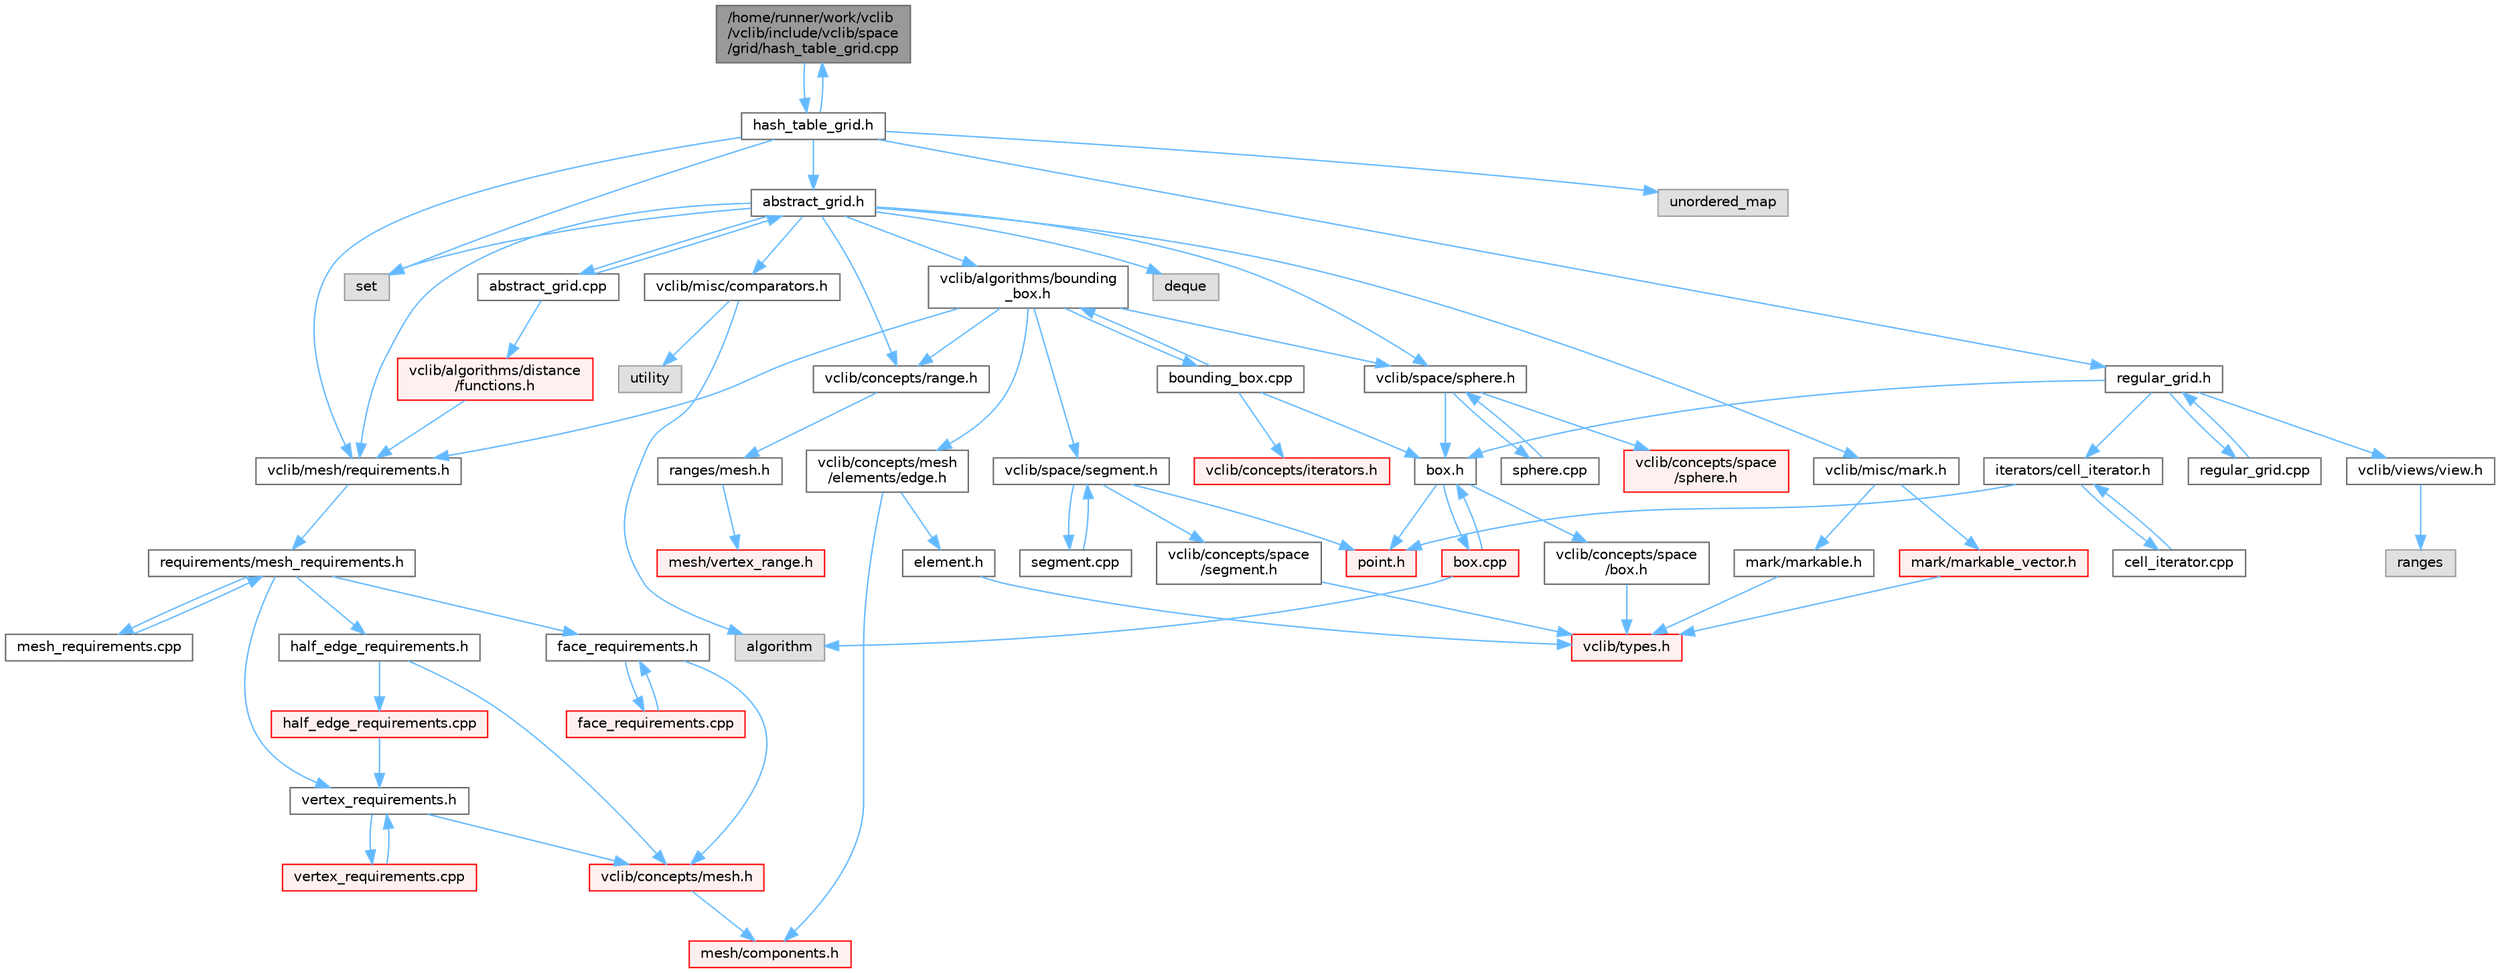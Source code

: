 digraph "/home/runner/work/vclib/vclib/include/vclib/space/grid/hash_table_grid.cpp"
{
 // LATEX_PDF_SIZE
  bgcolor="transparent";
  edge [fontname=Helvetica,fontsize=10,labelfontname=Helvetica,labelfontsize=10];
  node [fontname=Helvetica,fontsize=10,shape=box,height=0.2,width=0.4];
  Node1 [label="/home/runner/work/vclib\l/vclib/include/vclib/space\l/grid/hash_table_grid.cpp",height=0.2,width=0.4,color="gray40", fillcolor="grey60", style="filled", fontcolor="black",tooltip=" "];
  Node1 -> Node2 [color="steelblue1",style="solid"];
  Node2 [label="hash_table_grid.h",height=0.2,width=0.4,color="grey40", fillcolor="white", style="filled",URL="$hash__table__grid_8h.html",tooltip=" "];
  Node2 -> Node3 [color="steelblue1",style="solid"];
  Node3 [label="set",height=0.2,width=0.4,color="grey60", fillcolor="#E0E0E0", style="filled",tooltip=" "];
  Node2 -> Node4 [color="steelblue1",style="solid"];
  Node4 [label="unordered_map",height=0.2,width=0.4,color="grey60", fillcolor="#E0E0E0", style="filled",tooltip=" "];
  Node2 -> Node5 [color="steelblue1",style="solid"];
  Node5 [label="vclib/mesh/requirements.h",height=0.2,width=0.4,color="grey40", fillcolor="white", style="filled",URL="$requirements_8h.html",tooltip=" "];
  Node5 -> Node6 [color="steelblue1",style="solid"];
  Node6 [label="requirements/mesh_requirements.h",height=0.2,width=0.4,color="grey40", fillcolor="white", style="filled",URL="$mesh__requirements_8h.html",tooltip=" "];
  Node6 -> Node7 [color="steelblue1",style="solid"];
  Node7 [label="half_edge_requirements.h",height=0.2,width=0.4,color="grey40", fillcolor="white", style="filled",URL="$half__edge__requirements_8h.html",tooltip=" "];
  Node7 -> Node8 [color="steelblue1",style="solid"];
  Node8 [label="vclib/concepts/mesh.h",height=0.2,width=0.4,color="red", fillcolor="#FFF0F0", style="filled",URL="$concepts_2mesh_8h.html",tooltip=" "];
  Node8 -> Node9 [color="steelblue1",style="solid"];
  Node9 [label="mesh/components.h",height=0.2,width=0.4,color="red", fillcolor="#FFF0F0", style="filled",URL="$concepts_2mesh_2components_8h.html",tooltip=" "];
  Node7 -> Node69 [color="steelblue1",style="solid"];
  Node69 [label="half_edge_requirements.cpp",height=0.2,width=0.4,color="red", fillcolor="#FFF0F0", style="filled",URL="$half__edge__requirements_8cpp.html",tooltip=" "];
  Node69 -> Node70 [color="steelblue1",style="solid"];
  Node70 [label="vertex_requirements.h",height=0.2,width=0.4,color="grey40", fillcolor="white", style="filled",URL="$vertex__requirements_8h.html",tooltip=" "];
  Node70 -> Node8 [color="steelblue1",style="solid"];
  Node70 -> Node71 [color="steelblue1",style="solid"];
  Node71 [label="vertex_requirements.cpp",height=0.2,width=0.4,color="red", fillcolor="#FFF0F0", style="filled",URL="$vertex__requirements_8cpp.html",tooltip=" "];
  Node71 -> Node70 [color="steelblue1",style="solid"];
  Node6 -> Node150 [color="steelblue1",style="solid"];
  Node150 [label="face_requirements.h",height=0.2,width=0.4,color="grey40", fillcolor="white", style="filled",URL="$face__requirements_8h.html",tooltip=" "];
  Node150 -> Node8 [color="steelblue1",style="solid"];
  Node150 -> Node151 [color="steelblue1",style="solid"];
  Node151 [label="face_requirements.cpp",height=0.2,width=0.4,color="red", fillcolor="#FFF0F0", style="filled",URL="$face__requirements_8cpp.html",tooltip=" "];
  Node151 -> Node150 [color="steelblue1",style="solid"];
  Node6 -> Node70 [color="steelblue1",style="solid"];
  Node6 -> Node175 [color="steelblue1",style="solid"];
  Node175 [label="mesh_requirements.cpp",height=0.2,width=0.4,color="grey40", fillcolor="white", style="filled",URL="$mesh__requirements_8cpp.html",tooltip=" "];
  Node175 -> Node6 [color="steelblue1",style="solid"];
  Node2 -> Node176 [color="steelblue1",style="solid"];
  Node176 [label="abstract_grid.h",height=0.2,width=0.4,color="grey40", fillcolor="white", style="filled",URL="$abstract__grid_8h.html",tooltip=" "];
  Node176 -> Node177 [color="steelblue1",style="solid"];
  Node177 [label="deque",height=0.2,width=0.4,color="grey60", fillcolor="#E0E0E0", style="filled",tooltip=" "];
  Node176 -> Node3 [color="steelblue1",style="solid"];
  Node176 -> Node178 [color="steelblue1",style="solid"];
  Node178 [label="vclib/algorithms/bounding\l_box.h",height=0.2,width=0.4,color="grey40", fillcolor="white", style="filled",URL="$algorithms_2bounding__box_8h.html",tooltip=" "];
  Node178 -> Node5 [color="steelblue1",style="solid"];
  Node178 -> Node179 [color="steelblue1",style="solid"];
  Node179 [label="vclib/space/segment.h",height=0.2,width=0.4,color="grey40", fillcolor="white", style="filled",URL="$space_2segment_8h.html",tooltip=" "];
  Node179 -> Node180 [color="steelblue1",style="solid"];
  Node180 [label="vclib/concepts/space\l/segment.h",height=0.2,width=0.4,color="grey40", fillcolor="white", style="filled",URL="$concepts_2space_2segment_8h.html",tooltip=" "];
  Node180 -> Node13 [color="steelblue1",style="solid"];
  Node13 [label="vclib/types.h",height=0.2,width=0.4,color="red", fillcolor="#FFF0F0", style="filled",URL="$types_8h.html",tooltip=" "];
  Node179 -> Node30 [color="steelblue1",style="solid"];
  Node30 [label="point.h",height=0.2,width=0.4,color="red", fillcolor="#FFF0F0", style="filled",URL="$space_2point_8h.html",tooltip=" "];
  Node179 -> Node181 [color="steelblue1",style="solid"];
  Node181 [label="segment.cpp",height=0.2,width=0.4,color="grey40", fillcolor="white", style="filled",URL="$segment_8cpp.html",tooltip=" "];
  Node181 -> Node179 [color="steelblue1",style="solid"];
  Node178 -> Node182 [color="steelblue1",style="solid"];
  Node182 [label="vclib/space/sphere.h",height=0.2,width=0.4,color="grey40", fillcolor="white", style="filled",URL="$space_2sphere_8h.html",tooltip=" "];
  Node182 -> Node183 [color="steelblue1",style="solid"];
  Node183 [label="vclib/concepts/space\l/sphere.h",height=0.2,width=0.4,color="red", fillcolor="#FFF0F0", style="filled",URL="$concepts_2space_2sphere_8h.html",tooltip=" "];
  Node182 -> Node184 [color="steelblue1",style="solid"];
  Node184 [label="box.h",height=0.2,width=0.4,color="grey40", fillcolor="white", style="filled",URL="$space_2box_8h.html",tooltip=" "];
  Node184 -> Node185 [color="steelblue1",style="solid"];
  Node185 [label="vclib/concepts/space\l/box.h",height=0.2,width=0.4,color="grey40", fillcolor="white", style="filled",URL="$concepts_2space_2box_8h.html",tooltip=" "];
  Node185 -> Node13 [color="steelblue1",style="solid"];
  Node184 -> Node30 [color="steelblue1",style="solid"];
  Node184 -> Node186 [color="steelblue1",style="solid"];
  Node186 [label="box.cpp",height=0.2,width=0.4,color="red", fillcolor="#FFF0F0", style="filled",URL="$box_8cpp.html",tooltip=" "];
  Node186 -> Node184 [color="steelblue1",style="solid"];
  Node186 -> Node90 [color="steelblue1",style="solid"];
  Node90 [label="algorithm",height=0.2,width=0.4,color="grey60", fillcolor="#E0E0E0", style="filled",tooltip=" "];
  Node182 -> Node189 [color="steelblue1",style="solid"];
  Node189 [label="sphere.cpp",height=0.2,width=0.4,color="grey40", fillcolor="white", style="filled",URL="$space_2sphere_8cpp.html",tooltip=" "];
  Node189 -> Node182 [color="steelblue1",style="solid"];
  Node178 -> Node190 [color="steelblue1",style="solid"];
  Node190 [label="vclib/concepts/mesh\l/elements/edge.h",height=0.2,width=0.4,color="grey40", fillcolor="white", style="filled",URL="$concepts_2mesh_2elements_2edge_8h.html",tooltip=" "];
  Node190 -> Node9 [color="steelblue1",style="solid"];
  Node190 -> Node64 [color="steelblue1",style="solid"];
  Node64 [label="element.h",height=0.2,width=0.4,color="grey40", fillcolor="white", style="filled",URL="$concepts_2mesh_2elements_2element_8h.html",tooltip=" "];
  Node64 -> Node13 [color="steelblue1",style="solid"];
  Node178 -> Node191 [color="steelblue1",style="solid"];
  Node191 [label="vclib/concepts/range.h",height=0.2,width=0.4,color="grey40", fillcolor="white", style="filled",URL="$range_8h.html",tooltip=" "];
  Node191 -> Node192 [color="steelblue1",style="solid"];
  Node192 [label="ranges/mesh.h",height=0.2,width=0.4,color="grey40", fillcolor="white", style="filled",URL="$concepts_2ranges_2mesh_8h.html",tooltip=" "];
  Node192 -> Node193 [color="steelblue1",style="solid"];
  Node193 [label="mesh/vertex_range.h",height=0.2,width=0.4,color="red", fillcolor="#FFF0F0", style="filled",URL="$vertex__range_8h.html",tooltip=" "];
  Node178 -> Node197 [color="steelblue1",style="solid"];
  Node197 [label="bounding_box.cpp",height=0.2,width=0.4,color="grey40", fillcolor="white", style="filled",URL="$algorithms_2bounding__box_8cpp.html",tooltip=" "];
  Node197 -> Node178 [color="steelblue1",style="solid"];
  Node197 -> Node35 [color="steelblue1",style="solid"];
  Node35 [label="vclib/concepts/iterators.h",height=0.2,width=0.4,color="red", fillcolor="#FFF0F0", style="filled",URL="$concepts_2iterators_8h.html",tooltip=" "];
  Node197 -> Node184 [color="steelblue1",style="solid"];
  Node176 -> Node191 [color="steelblue1",style="solid"];
  Node176 -> Node5 [color="steelblue1",style="solid"];
  Node176 -> Node198 [color="steelblue1",style="solid"];
  Node198 [label="vclib/misc/comparators.h",height=0.2,width=0.4,color="grey40", fillcolor="white", style="filled",URL="$comparators_8h.html",tooltip=" "];
  Node198 -> Node90 [color="steelblue1",style="solid"];
  Node198 -> Node199 [color="steelblue1",style="solid"];
  Node199 [label="utility",height=0.2,width=0.4,color="grey60", fillcolor="#E0E0E0", style="filled",tooltip=" "];
  Node176 -> Node200 [color="steelblue1",style="solid"];
  Node200 [label="vclib/misc/mark.h",height=0.2,width=0.4,color="grey40", fillcolor="white", style="filled",URL="$misc_2mark_8h.html",tooltip=" "];
  Node200 -> Node201 [color="steelblue1",style="solid"];
  Node201 [label="mark/markable.h",height=0.2,width=0.4,color="grey40", fillcolor="white", style="filled",URL="$markable_8h.html",tooltip=" "];
  Node201 -> Node13 [color="steelblue1",style="solid"];
  Node200 -> Node202 [color="steelblue1",style="solid"];
  Node202 [label="mark/markable_vector.h",height=0.2,width=0.4,color="red", fillcolor="#FFF0F0", style="filled",URL="$markable__vector_8h.html",tooltip=" "];
  Node202 -> Node13 [color="steelblue1",style="solid"];
  Node176 -> Node182 [color="steelblue1",style="solid"];
  Node176 -> Node204 [color="steelblue1",style="solid"];
  Node204 [label="abstract_grid.cpp",height=0.2,width=0.4,color="grey40", fillcolor="white", style="filled",URL="$abstract__grid_8cpp.html",tooltip=" "];
  Node204 -> Node176 [color="steelblue1",style="solid"];
  Node204 -> Node205 [color="steelblue1",style="solid"];
  Node205 [label="vclib/algorithms/distance\l/functions.h",height=0.2,width=0.4,color="red", fillcolor="#FFF0F0", style="filled",URL="$distance_2functions_8h.html",tooltip=" "];
  Node205 -> Node5 [color="steelblue1",style="solid"];
  Node2 -> Node240 [color="steelblue1",style="solid"];
  Node240 [label="regular_grid.h",height=0.2,width=0.4,color="grey40", fillcolor="white", style="filled",URL="$regular__grid_8h.html",tooltip=" "];
  Node240 -> Node241 [color="steelblue1",style="solid"];
  Node241 [label="iterators/cell_iterator.h",height=0.2,width=0.4,color="grey40", fillcolor="white", style="filled",URL="$cell__iterator_8h.html",tooltip=" "];
  Node241 -> Node30 [color="steelblue1",style="solid"];
  Node241 -> Node242 [color="steelblue1",style="solid"];
  Node242 [label="cell_iterator.cpp",height=0.2,width=0.4,color="grey40", fillcolor="white", style="filled",URL="$cell__iterator_8cpp.html",tooltip=" "];
  Node242 -> Node241 [color="steelblue1",style="solid"];
  Node240 -> Node86 [color="steelblue1",style="solid"];
  Node86 [label="vclib/views/view.h",height=0.2,width=0.4,color="grey40", fillcolor="white", style="filled",URL="$view_8h.html",tooltip=" "];
  Node86 -> Node87 [color="steelblue1",style="solid"];
  Node87 [label="ranges",height=0.2,width=0.4,color="grey60", fillcolor="#E0E0E0", style="filled",tooltip=" "];
  Node240 -> Node184 [color="steelblue1",style="solid"];
  Node240 -> Node243 [color="steelblue1",style="solid"];
  Node243 [label="regular_grid.cpp",height=0.2,width=0.4,color="grey40", fillcolor="white", style="filled",URL="$regular__grid_8cpp.html",tooltip=" "];
  Node243 -> Node240 [color="steelblue1",style="solid"];
  Node2 -> Node1 [color="steelblue1",style="solid"];
}
